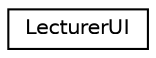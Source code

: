 digraph "Graphical Class Hierarchy"
{
 // LATEX_PDF_SIZE
  edge [fontname="Helvetica",fontsize="10",labelfontname="Helvetica",labelfontsize="10"];
  node [fontname="Helvetica",fontsize="10",shape=record];
  rankdir="LR";
  Node0 [label="LecturerUI",height=0.2,width=0.4,color="black", fillcolor="white", style="filled",URL="$classLecturerUI.html",tooltip="Lớp hiển thị thông tin giảng viên."];
}
